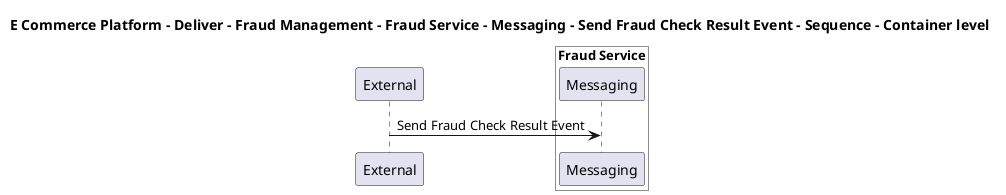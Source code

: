 @startuml

title E Commerce Platform - Deliver - Fraud Management - Fraud Service - Messaging - Send Fraud Check Result Event - Sequence - Container level

participant "External" as C4InterFlow.SoftwareSystems.ExternalSystem

box "Fraud Service" #White
    participant "Messaging" as ECommercePlatform.Deliver.FraudManagement.SoftwareSystems.FraudService.Containers.Messaging
end box


C4InterFlow.SoftwareSystems.ExternalSystem -> ECommercePlatform.Deliver.FraudManagement.SoftwareSystems.FraudService.Containers.Messaging : Send Fraud Check Result Event


@enduml
